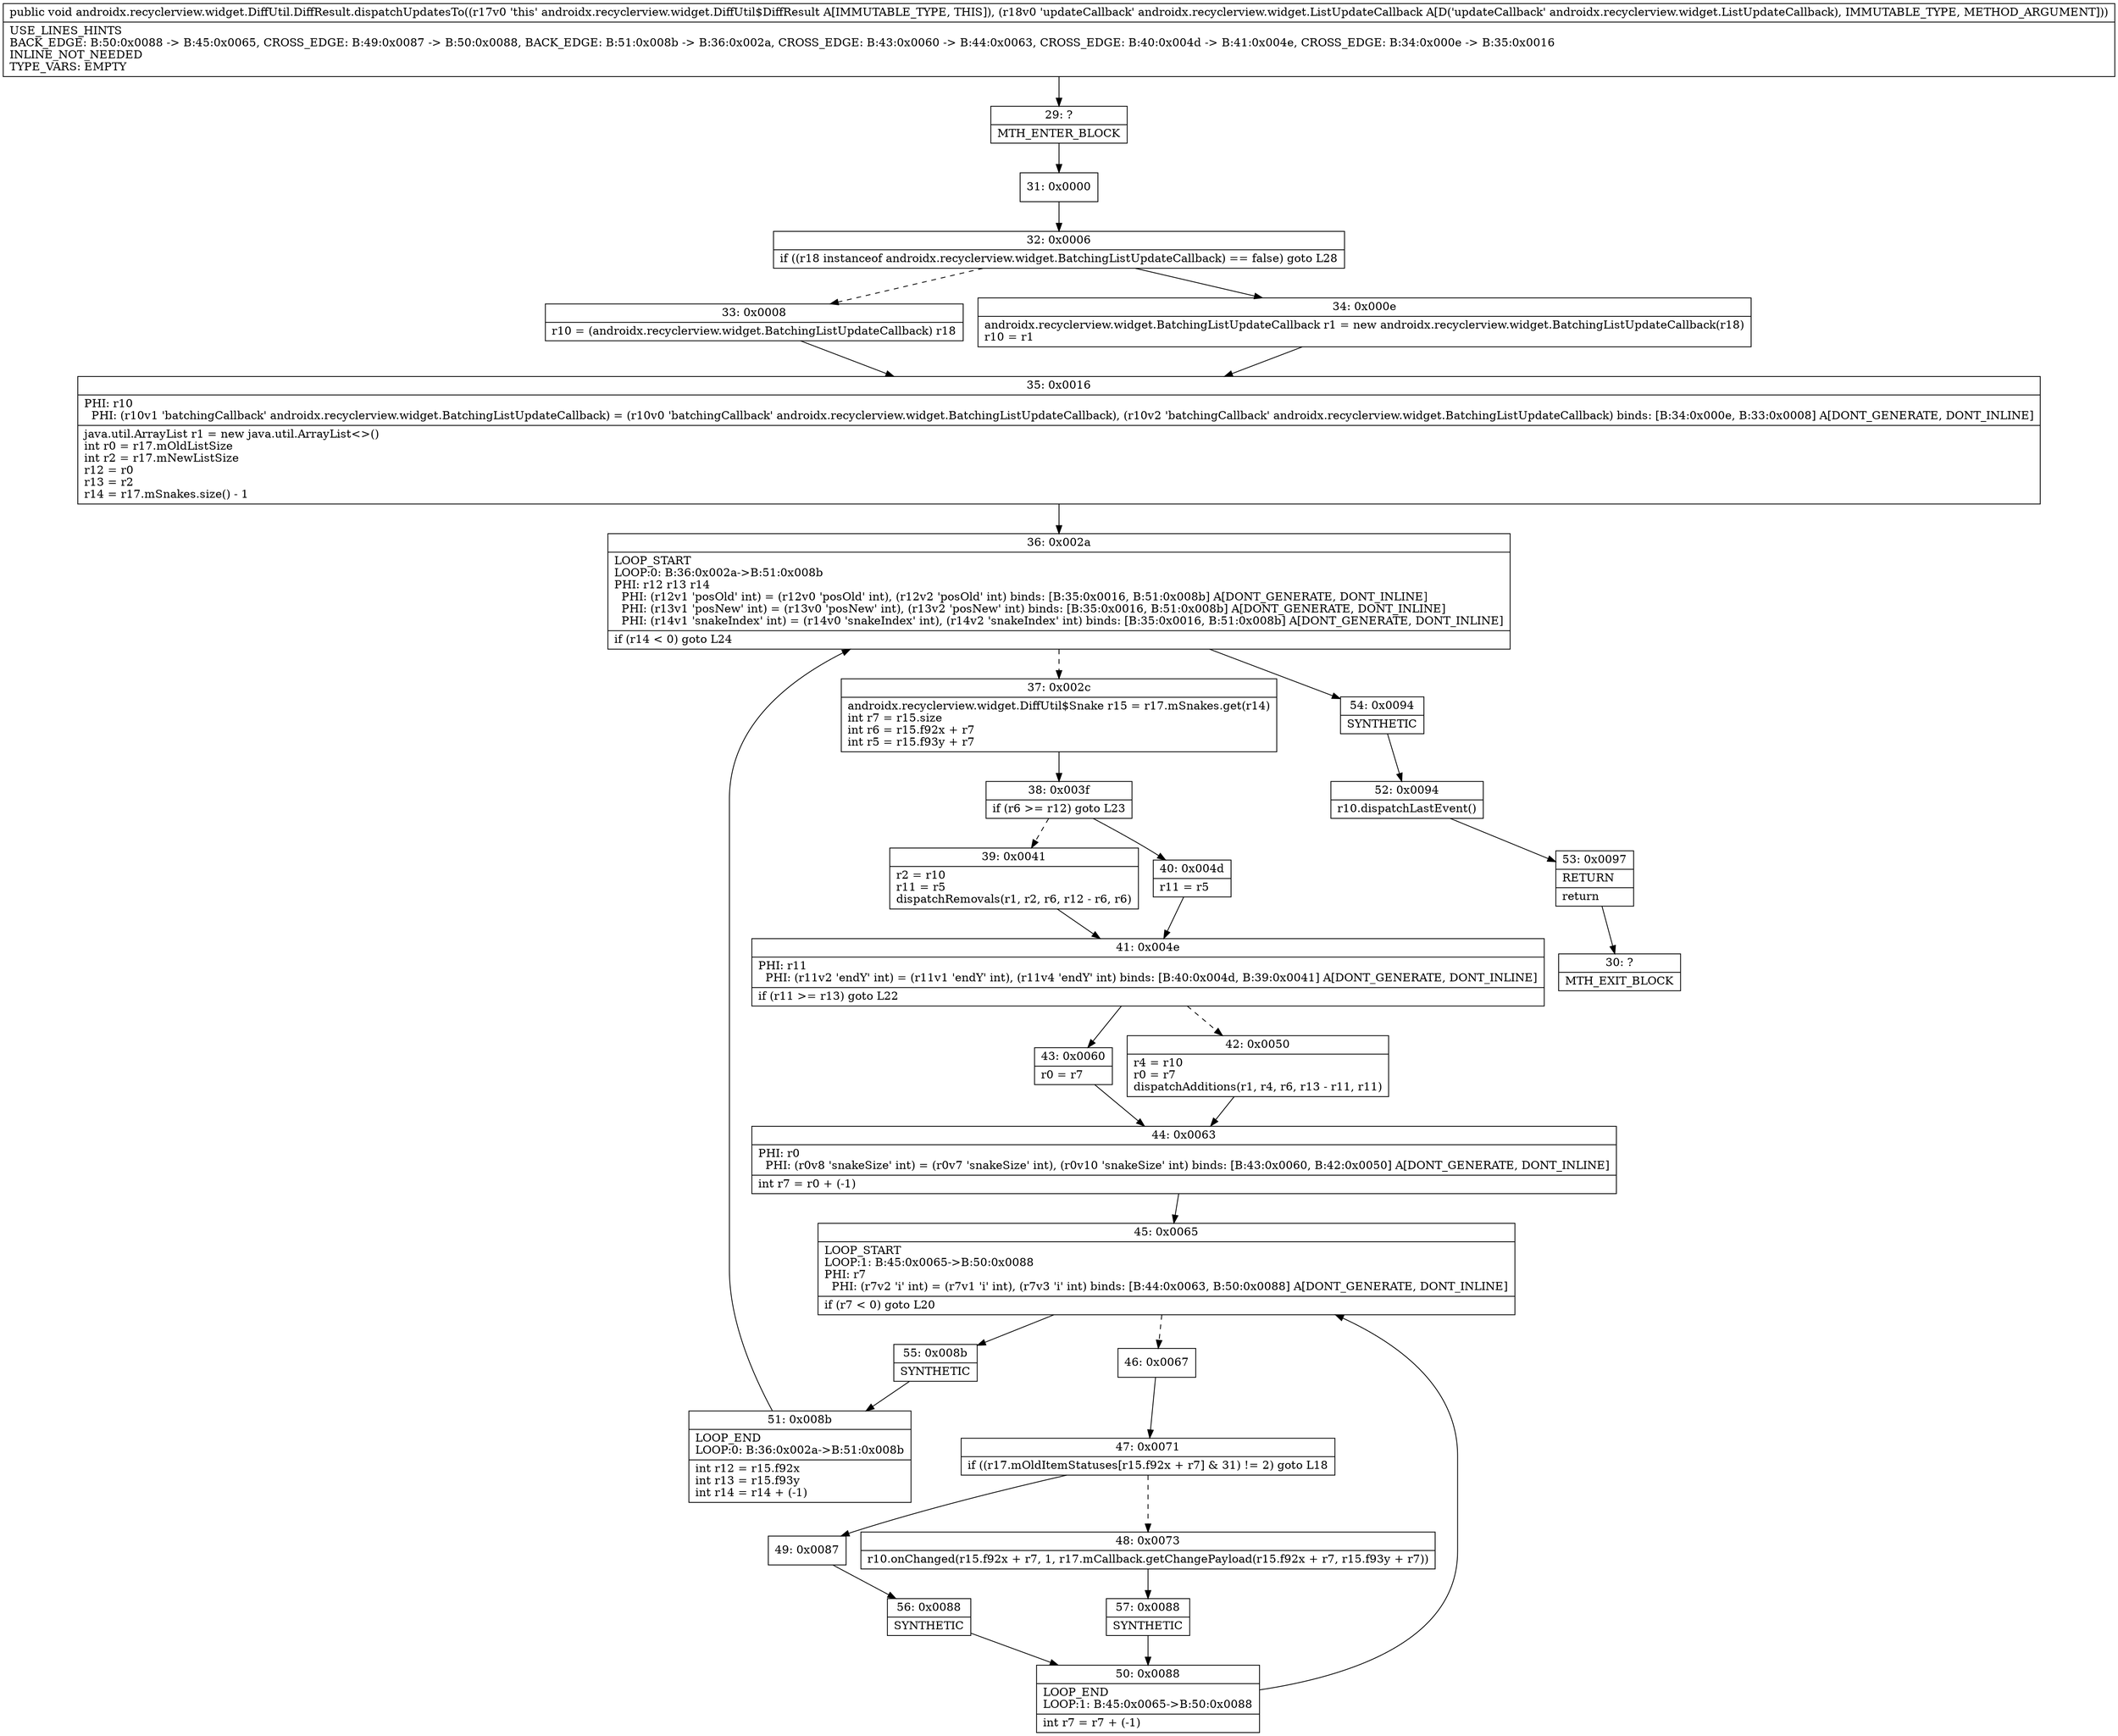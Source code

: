 digraph "CFG forandroidx.recyclerview.widget.DiffUtil.DiffResult.dispatchUpdatesTo(Landroidx\/recyclerview\/widget\/ListUpdateCallback;)V" {
Node_29 [shape=record,label="{29\:\ ?|MTH_ENTER_BLOCK\l}"];
Node_31 [shape=record,label="{31\:\ 0x0000}"];
Node_32 [shape=record,label="{32\:\ 0x0006|if ((r18 instanceof androidx.recyclerview.widget.BatchingListUpdateCallback) == false) goto L28\l}"];
Node_33 [shape=record,label="{33\:\ 0x0008|r10 = (androidx.recyclerview.widget.BatchingListUpdateCallback) r18\l}"];
Node_35 [shape=record,label="{35\:\ 0x0016|PHI: r10 \l  PHI: (r10v1 'batchingCallback' androidx.recyclerview.widget.BatchingListUpdateCallback) = (r10v0 'batchingCallback' androidx.recyclerview.widget.BatchingListUpdateCallback), (r10v2 'batchingCallback' androidx.recyclerview.widget.BatchingListUpdateCallback) binds: [B:34:0x000e, B:33:0x0008] A[DONT_GENERATE, DONT_INLINE]\l|java.util.ArrayList r1 = new java.util.ArrayList\<\>()\lint r0 = r17.mOldListSize\lint r2 = r17.mNewListSize\lr12 = r0\lr13 = r2\lr14 = r17.mSnakes.size() \- 1\l}"];
Node_36 [shape=record,label="{36\:\ 0x002a|LOOP_START\lLOOP:0: B:36:0x002a\-\>B:51:0x008b\lPHI: r12 r13 r14 \l  PHI: (r12v1 'posOld' int) = (r12v0 'posOld' int), (r12v2 'posOld' int) binds: [B:35:0x0016, B:51:0x008b] A[DONT_GENERATE, DONT_INLINE]\l  PHI: (r13v1 'posNew' int) = (r13v0 'posNew' int), (r13v2 'posNew' int) binds: [B:35:0x0016, B:51:0x008b] A[DONT_GENERATE, DONT_INLINE]\l  PHI: (r14v1 'snakeIndex' int) = (r14v0 'snakeIndex' int), (r14v2 'snakeIndex' int) binds: [B:35:0x0016, B:51:0x008b] A[DONT_GENERATE, DONT_INLINE]\l|if (r14 \< 0) goto L24\l}"];
Node_37 [shape=record,label="{37\:\ 0x002c|androidx.recyclerview.widget.DiffUtil$Snake r15 = r17.mSnakes.get(r14)\lint r7 = r15.size\lint r6 = r15.f92x + r7\lint r5 = r15.f93y + r7\l}"];
Node_38 [shape=record,label="{38\:\ 0x003f|if (r6 \>= r12) goto L23\l}"];
Node_39 [shape=record,label="{39\:\ 0x0041|r2 = r10\lr11 = r5\ldispatchRemovals(r1, r2, r6, r12 \- r6, r6)\l}"];
Node_41 [shape=record,label="{41\:\ 0x004e|PHI: r11 \l  PHI: (r11v2 'endY' int) = (r11v1 'endY' int), (r11v4 'endY' int) binds: [B:40:0x004d, B:39:0x0041] A[DONT_GENERATE, DONT_INLINE]\l|if (r11 \>= r13) goto L22\l}"];
Node_42 [shape=record,label="{42\:\ 0x0050|r4 = r10\lr0 = r7\ldispatchAdditions(r1, r4, r6, r13 \- r11, r11)\l}"];
Node_44 [shape=record,label="{44\:\ 0x0063|PHI: r0 \l  PHI: (r0v8 'snakeSize' int) = (r0v7 'snakeSize' int), (r0v10 'snakeSize' int) binds: [B:43:0x0060, B:42:0x0050] A[DONT_GENERATE, DONT_INLINE]\l|int r7 = r0 + (\-1)\l}"];
Node_45 [shape=record,label="{45\:\ 0x0065|LOOP_START\lLOOP:1: B:45:0x0065\-\>B:50:0x0088\lPHI: r7 \l  PHI: (r7v2 'i' int) = (r7v1 'i' int), (r7v3 'i' int) binds: [B:44:0x0063, B:50:0x0088] A[DONT_GENERATE, DONT_INLINE]\l|if (r7 \< 0) goto L20\l}"];
Node_46 [shape=record,label="{46\:\ 0x0067}"];
Node_47 [shape=record,label="{47\:\ 0x0071|if ((r17.mOldItemStatuses[r15.f92x + r7] & 31) != 2) goto L18\l}"];
Node_48 [shape=record,label="{48\:\ 0x0073|r10.onChanged(r15.f92x + r7, 1, r17.mCallback.getChangePayload(r15.f92x + r7, r15.f93y + r7))\l}"];
Node_57 [shape=record,label="{57\:\ 0x0088|SYNTHETIC\l}"];
Node_50 [shape=record,label="{50\:\ 0x0088|LOOP_END\lLOOP:1: B:45:0x0065\-\>B:50:0x0088\l|int r7 = r7 + (\-1)\l}"];
Node_49 [shape=record,label="{49\:\ 0x0087}"];
Node_56 [shape=record,label="{56\:\ 0x0088|SYNTHETIC\l}"];
Node_55 [shape=record,label="{55\:\ 0x008b|SYNTHETIC\l}"];
Node_51 [shape=record,label="{51\:\ 0x008b|LOOP_END\lLOOP:0: B:36:0x002a\-\>B:51:0x008b\l|int r12 = r15.f92x\lint r13 = r15.f93y\lint r14 = r14 + (\-1)\l}"];
Node_43 [shape=record,label="{43\:\ 0x0060|r0 = r7\l}"];
Node_40 [shape=record,label="{40\:\ 0x004d|r11 = r5\l}"];
Node_54 [shape=record,label="{54\:\ 0x0094|SYNTHETIC\l}"];
Node_52 [shape=record,label="{52\:\ 0x0094|r10.dispatchLastEvent()\l}"];
Node_53 [shape=record,label="{53\:\ 0x0097|RETURN\l|return\l}"];
Node_30 [shape=record,label="{30\:\ ?|MTH_EXIT_BLOCK\l}"];
Node_34 [shape=record,label="{34\:\ 0x000e|androidx.recyclerview.widget.BatchingListUpdateCallback r1 = new androidx.recyclerview.widget.BatchingListUpdateCallback(r18)\lr10 = r1\l}"];
MethodNode[shape=record,label="{public void androidx.recyclerview.widget.DiffUtil.DiffResult.dispatchUpdatesTo((r17v0 'this' androidx.recyclerview.widget.DiffUtil$DiffResult A[IMMUTABLE_TYPE, THIS]), (r18v0 'updateCallback' androidx.recyclerview.widget.ListUpdateCallback A[D('updateCallback' androidx.recyclerview.widget.ListUpdateCallback), IMMUTABLE_TYPE, METHOD_ARGUMENT]))  | USE_LINES_HINTS\lBACK_EDGE: B:50:0x0088 \-\> B:45:0x0065, CROSS_EDGE: B:49:0x0087 \-\> B:50:0x0088, BACK_EDGE: B:51:0x008b \-\> B:36:0x002a, CROSS_EDGE: B:43:0x0060 \-\> B:44:0x0063, CROSS_EDGE: B:40:0x004d \-\> B:41:0x004e, CROSS_EDGE: B:34:0x000e \-\> B:35:0x0016\lINLINE_NOT_NEEDED\lTYPE_VARS: EMPTY\l}"];
MethodNode -> Node_29;Node_29 -> Node_31;
Node_31 -> Node_32;
Node_32 -> Node_33[style=dashed];
Node_32 -> Node_34;
Node_33 -> Node_35;
Node_35 -> Node_36;
Node_36 -> Node_37[style=dashed];
Node_36 -> Node_54;
Node_37 -> Node_38;
Node_38 -> Node_39[style=dashed];
Node_38 -> Node_40;
Node_39 -> Node_41;
Node_41 -> Node_42[style=dashed];
Node_41 -> Node_43;
Node_42 -> Node_44;
Node_44 -> Node_45;
Node_45 -> Node_46[style=dashed];
Node_45 -> Node_55;
Node_46 -> Node_47;
Node_47 -> Node_48[style=dashed];
Node_47 -> Node_49;
Node_48 -> Node_57;
Node_57 -> Node_50;
Node_50 -> Node_45;
Node_49 -> Node_56;
Node_56 -> Node_50;
Node_55 -> Node_51;
Node_51 -> Node_36;
Node_43 -> Node_44;
Node_40 -> Node_41;
Node_54 -> Node_52;
Node_52 -> Node_53;
Node_53 -> Node_30;
Node_34 -> Node_35;
}

